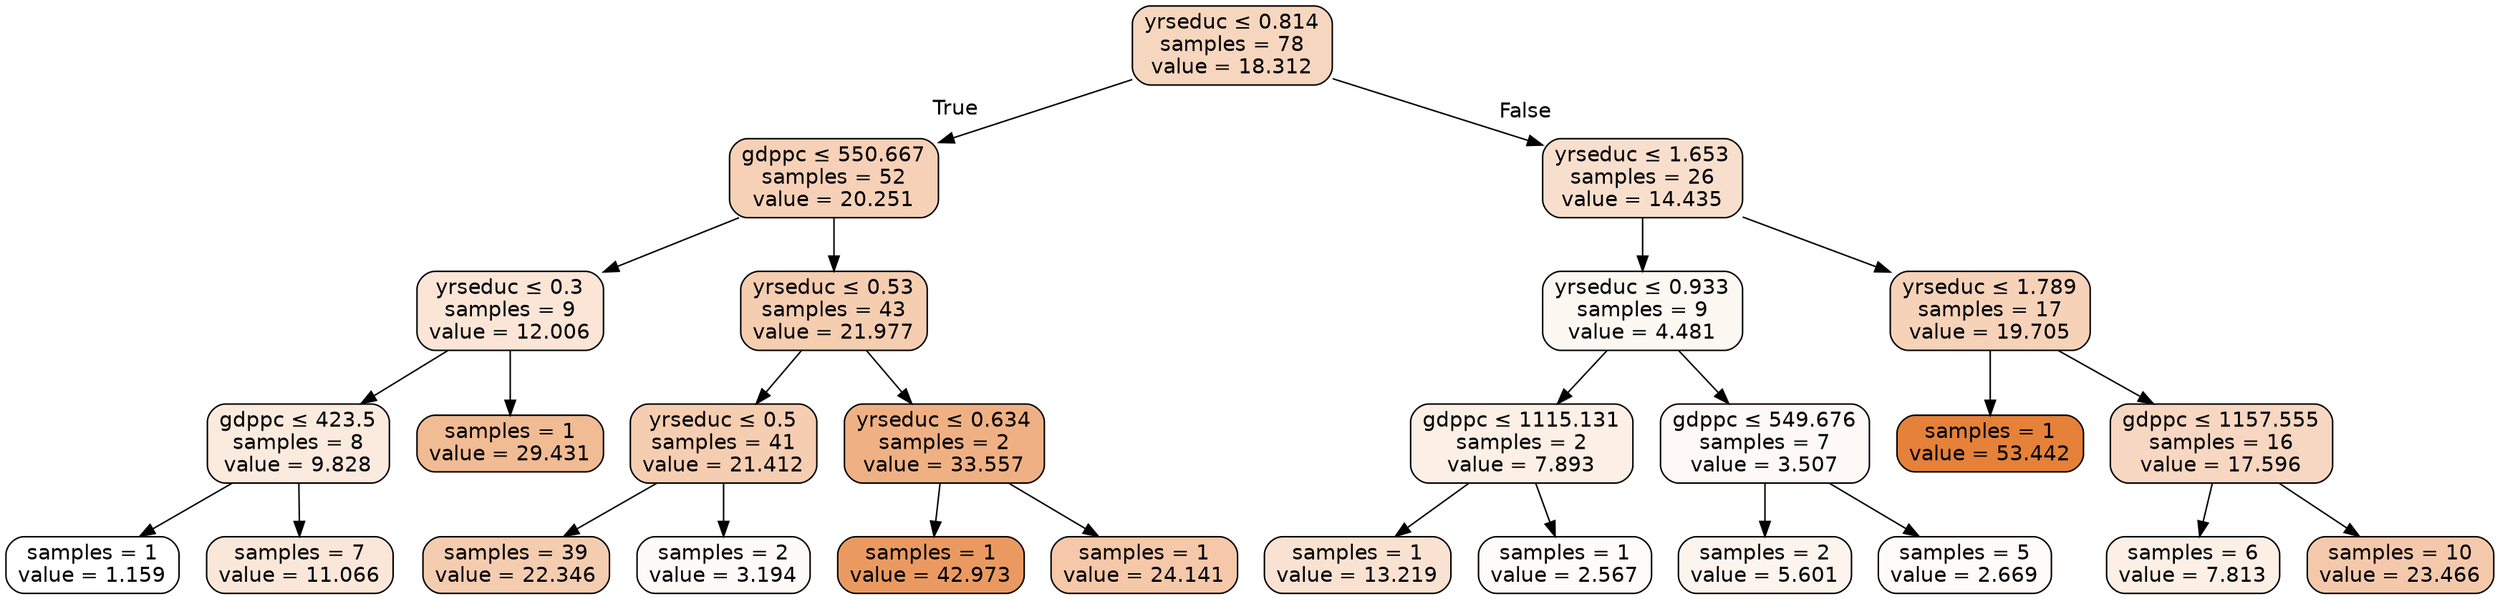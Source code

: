 digraph Tree {
node [shape=box, style="filled, rounded", color="black", fontname="helvetica"] ;
edge [fontname="helvetica"] ;
0 [label=<yrseduc &le; 0.814<br/>samples = 78<br/>value = 18.312>, fillcolor="#f6d6be"] ;
1 [label=<gdppc &le; 550.667<br/>samples = 52<br/>value = 20.251>, fillcolor="#f6d1b7"] ;
0 -> 1 [labeldistance=2.5, labelangle=45, headlabel="True"] ;
2 [label=<yrseduc &le; 0.3<br/>samples = 9<br/>value = 12.006>, fillcolor="#fae5d6"] ;
1 -> 2 ;
3 [label=<gdppc &le; 423.5<br/>samples = 8<br/>value = 9.828>, fillcolor="#fbeade"] ;
2 -> 3 ;
4 [label=<samples = 1<br/>value = 1.159>, fillcolor="#ffffff"] ;
3 -> 4 ;
5 [label=<samples = 7<br/>value = 11.066>, fillcolor="#fae7d9"] ;
3 -> 5 ;
6 [label=<samples = 1<br/>value = 29.431>, fillcolor="#f1bb94"] ;
2 -> 6 ;
7 [label=<yrseduc &le; 0.53<br/>samples = 43<br/>value = 21.977>, fillcolor="#f5cdb0"] ;
1 -> 7 ;
8 [label=<yrseduc &le; 0.5<br/>samples = 41<br/>value = 21.412>, fillcolor="#f5ceb2"] ;
7 -> 8 ;
9 [label=<samples = 39<br/>value = 22.346>, fillcolor="#f4ccaf"] ;
8 -> 9 ;
10 [label=<samples = 2<br/>value = 3.194>, fillcolor="#fefaf7"] ;
8 -> 10 ;
11 [label=<yrseduc &le; 0.634<br/>samples = 2<br/>value = 33.557>, fillcolor="#efb184"] ;
7 -> 11 ;
12 [label=<samples = 1<br/>value = 42.973>, fillcolor="#ea9a61"] ;
11 -> 12 ;
13 [label=<samples = 1<br/>value = 24.141>, fillcolor="#f4c8a8"] ;
11 -> 13 ;
14 [label=<yrseduc &le; 1.653<br/>samples = 26<br/>value = 14.435>, fillcolor="#f8dfcd"] ;
0 -> 14 [labeldistance=2.5, labelangle=-45, headlabel="False"] ;
15 [label=<yrseduc &le; 0.933<br/>samples = 9<br/>value = 4.481>, fillcolor="#fdf7f2"] ;
14 -> 15 ;
16 [label=<gdppc &le; 1115.131<br/>samples = 2<br/>value = 7.893>, fillcolor="#fcefe5"] ;
15 -> 16 ;
17 [label=<samples = 1<br/>value = 13.219>, fillcolor="#f9e2d1"] ;
16 -> 17 ;
18 [label=<samples = 1<br/>value = 2.567>, fillcolor="#fefcfa"] ;
16 -> 18 ;
19 [label=<gdppc &le; 549.676<br/>samples = 7<br/>value = 3.507>, fillcolor="#fef9f6"] ;
15 -> 19 ;
20 [label=<samples = 2<br/>value = 5.601>, fillcolor="#fdf4ee"] ;
19 -> 20 ;
21 [label=<samples = 5<br/>value = 2.669>, fillcolor="#fefbf9"] ;
19 -> 21 ;
22 [label=<yrseduc &le; 1.789<br/>samples = 17<br/>value = 19.705>, fillcolor="#f6d2b9"] ;
14 -> 22 ;
23 [label=<samples = 1<br/>value = 53.442>, fillcolor="#e58139"] ;
22 -> 23 ;
24 [label=<gdppc &le; 1157.555<br/>samples = 16<br/>value = 17.596>, fillcolor="#f7d7c1"] ;
22 -> 24 ;
25 [label=<samples = 6<br/>value = 7.813>, fillcolor="#fcefe6"] ;
24 -> 25 ;
26 [label=<samples = 10<br/>value = 23.466>, fillcolor="#f4c9ab"] ;
24 -> 26 ;
}
